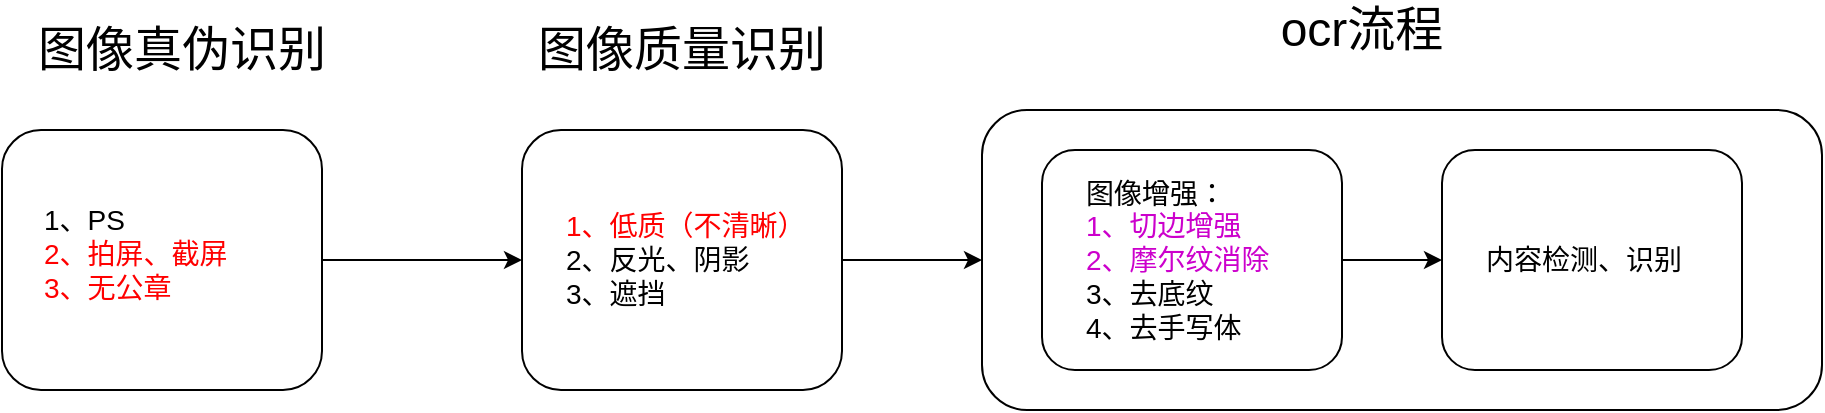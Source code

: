 <mxfile version="22.1.16" type="github">
  <diagram name="第 1 页" id="lxQmo-yqOYhOvAbWUm7a">
    <mxGraphModel dx="1434" dy="760" grid="1" gridSize="10" guides="1" tooltips="1" connect="1" arrows="1" fold="1" page="1" pageScale="1" pageWidth="827" pageHeight="1169" math="0" shadow="0">
      <root>
        <mxCell id="0" />
        <mxCell id="1" parent="0" />
        <mxCell id="QLO38sdaXtMqSBq5mBr8-8" style="edgeStyle=orthogonalEdgeStyle;rounded=0;orthogonalLoop=1;jettySize=auto;html=1;entryX=0;entryY=0.5;entryDx=0;entryDy=0;" parent="1" source="QLO38sdaXtMqSBq5mBr8-1" target="QLO38sdaXtMqSBq5mBr8-3" edge="1">
          <mxGeometry relative="1" as="geometry" />
        </mxCell>
        <mxCell id="QLO38sdaXtMqSBq5mBr8-5" value="&lt;font style=&quot;font-size: 24px;&quot;&gt;图像真伪识别&lt;/font&gt;" style="text;html=1;strokeColor=none;fillColor=none;align=center;verticalAlign=middle;whiteSpace=wrap;rounded=0;" parent="1" vertex="1">
          <mxGeometry x="260" y="200" width="180" height="20" as="geometry" />
        </mxCell>
        <mxCell id="QLO38sdaXtMqSBq5mBr8-6" value="&lt;font style=&quot;font-size: 24px;&quot;&gt;图像质量识别&lt;/font&gt;" style="text;html=1;strokeColor=none;fillColor=none;align=center;verticalAlign=middle;whiteSpace=wrap;rounded=0;" parent="1" vertex="1">
          <mxGeometry x="510" y="200" width="180" height="20" as="geometry" />
        </mxCell>
        <mxCell id="QLO38sdaXtMqSBq5mBr8-7" value="&lt;font style=&quot;font-size: 24px;&quot;&gt;ocr流程&lt;/font&gt;" style="text;html=1;strokeColor=none;fillColor=none;align=center;verticalAlign=middle;whiteSpace=wrap;rounded=0;" parent="1" vertex="1">
          <mxGeometry x="870" y="190" width="140" height="20" as="geometry" />
        </mxCell>
        <mxCell id="QLO38sdaXtMqSBq5mBr8-16" value="" style="rounded=1;whiteSpace=wrap;html=1;" parent="1" vertex="1">
          <mxGeometry x="750" y="240" width="420" height="150" as="geometry" />
        </mxCell>
        <mxCell id="QLO38sdaXtMqSBq5mBr8-18" value="" style="group" parent="1" vertex="1" connectable="0">
          <mxGeometry x="780" y="260" width="150" height="110" as="geometry" />
        </mxCell>
        <mxCell id="QLO38sdaXtMqSBq5mBr8-4" value="" style="rounded=1;whiteSpace=wrap;html=1;" parent="QLO38sdaXtMqSBq5mBr8-18" vertex="1">
          <mxGeometry width="150" height="110.0" as="geometry" />
        </mxCell>
        <mxCell id="QLO38sdaXtMqSBq5mBr8-13" value="&lt;font style=&quot;font-size: 14px;&quot;&gt;图像增强：&lt;br&gt;&lt;font color=&quot;#cc00cc&quot;&gt;1、切边增强&lt;br&gt;2、摩尔纹消除&lt;/font&gt;&lt;br&gt;3、去底纹&lt;br&gt;4、去手写体&lt;br&gt;&lt;/font&gt;" style="text;html=1;strokeColor=none;fillColor=none;align=left;verticalAlign=middle;whiteSpace=wrap;rounded=0;" parent="QLO38sdaXtMqSBq5mBr8-18" vertex="1">
          <mxGeometry x="19.75" y="10" width="110.5" height="90.0" as="geometry" />
        </mxCell>
        <mxCell id="QLO38sdaXtMqSBq5mBr8-20" value="" style="group" parent="1" vertex="1" connectable="0">
          <mxGeometry x="980" y="260" width="150" height="110" as="geometry" />
        </mxCell>
        <mxCell id="QLO38sdaXtMqSBq5mBr8-21" value="" style="rounded=1;whiteSpace=wrap;html=1;" parent="QLO38sdaXtMqSBq5mBr8-20" vertex="1">
          <mxGeometry width="150" height="110.0" as="geometry" />
        </mxCell>
        <mxCell id="QLO38sdaXtMqSBq5mBr8-22" value="&lt;font style=&quot;font-size: 14px;&quot;&gt;内容检测、识别&lt;br&gt;&lt;/font&gt;" style="text;html=1;strokeColor=none;fillColor=none;align=left;verticalAlign=middle;whiteSpace=wrap;rounded=0;" parent="QLO38sdaXtMqSBq5mBr8-20" vertex="1">
          <mxGeometry x="19.75" y="10" width="110.5" height="90.0" as="geometry" />
        </mxCell>
        <mxCell id="QLO38sdaXtMqSBq5mBr8-23" style="edgeStyle=orthogonalEdgeStyle;rounded=0;orthogonalLoop=1;jettySize=auto;html=1;entryX=0;entryY=0.5;entryDx=0;entryDy=0;" parent="1" source="QLO38sdaXtMqSBq5mBr8-4" target="QLO38sdaXtMqSBq5mBr8-21" edge="1">
          <mxGeometry relative="1" as="geometry" />
        </mxCell>
        <mxCell id="QLO38sdaXtMqSBq5mBr8-25" value="" style="group" parent="1" vertex="1" connectable="0">
          <mxGeometry x="520" y="250" width="160" height="130" as="geometry" />
        </mxCell>
        <mxCell id="QLO38sdaXtMqSBq5mBr8-3" value="" style="rounded=1;whiteSpace=wrap;html=1;" parent="QLO38sdaXtMqSBq5mBr8-25" vertex="1">
          <mxGeometry width="160" height="130" as="geometry" />
        </mxCell>
        <mxCell id="QLO38sdaXtMqSBq5mBr8-12" value="&lt;font style=&quot;font-size: 14px;&quot;&gt;&lt;font color=&quot;#ff0000&quot;&gt;1、低质（不清晰）&lt;/font&gt;&lt;br&gt;2、反光、阴影&lt;br&gt;3、遮挡&lt;br&gt;&lt;/font&gt;" style="text;html=1;strokeColor=none;fillColor=none;align=left;verticalAlign=middle;whiteSpace=wrap;rounded=0;" parent="QLO38sdaXtMqSBq5mBr8-25" vertex="1">
          <mxGeometry x="19.5" y="20" width="130.5" height="90" as="geometry" />
        </mxCell>
        <mxCell id="QLO38sdaXtMqSBq5mBr8-26" value="" style="group" parent="1" vertex="1" connectable="0">
          <mxGeometry x="260" y="250" width="180" height="130" as="geometry" />
        </mxCell>
        <mxCell id="QLO38sdaXtMqSBq5mBr8-1" value="" style="rounded=1;whiteSpace=wrap;html=1;" parent="QLO38sdaXtMqSBq5mBr8-26" vertex="1">
          <mxGeometry width="160" height="130" as="geometry" />
        </mxCell>
        <mxCell id="QLO38sdaXtMqSBq5mBr8-10" value="&lt;font style=&quot;font-size: 14px;&quot;&gt;1、PS&lt;br&gt;&lt;font color=&quot;#ff0000&quot;&gt;2、拍屏、截屏&lt;br&gt;3、无公章&lt;/font&gt;&lt;br&gt;&lt;/font&gt;" style="text;html=1;strokeColor=none;fillColor=none;align=left;verticalAlign=middle;whiteSpace=wrap;rounded=0;" parent="QLO38sdaXtMqSBq5mBr8-26" vertex="1">
          <mxGeometry x="19" y="17" width="161" height="90" as="geometry" />
        </mxCell>
        <mxCell id="QLO38sdaXtMqSBq5mBr8-28" style="edgeStyle=orthogonalEdgeStyle;rounded=0;orthogonalLoop=1;jettySize=auto;html=1;entryX=0;entryY=0.5;entryDx=0;entryDy=0;" parent="1" source="QLO38sdaXtMqSBq5mBr8-3" target="QLO38sdaXtMqSBq5mBr8-16" edge="1">
          <mxGeometry relative="1" as="geometry" />
        </mxCell>
      </root>
    </mxGraphModel>
  </diagram>
</mxfile>
